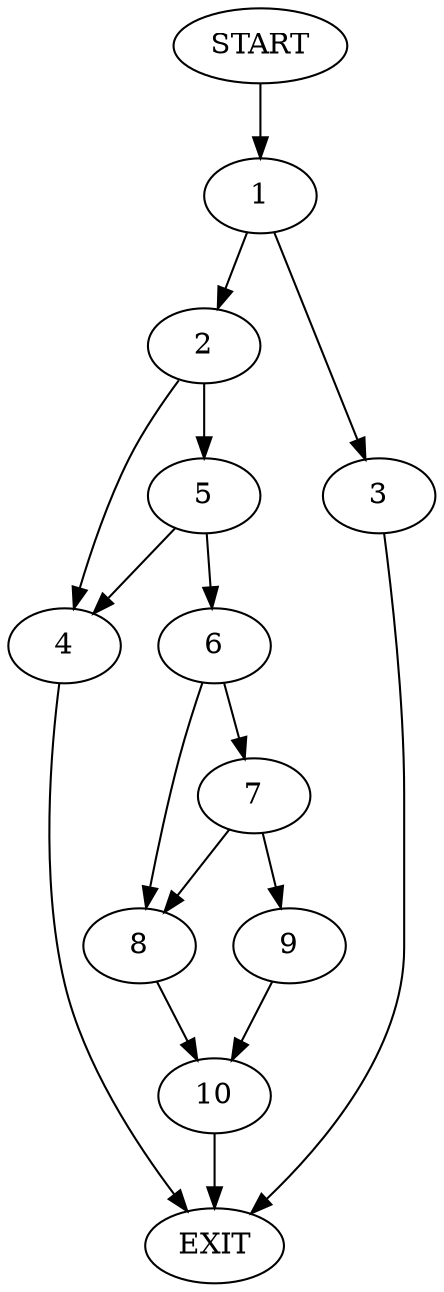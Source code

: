 digraph {
0 [label="START"]
11 [label="EXIT"]
0 -> 1
1 -> 2
1 -> 3
2 -> 4
2 -> 5
3 -> 11
4 -> 11
5 -> 4
5 -> 6
6 -> 7
6 -> 8
7 -> 9
7 -> 8
8 -> 10
9 -> 10
10 -> 11
}
